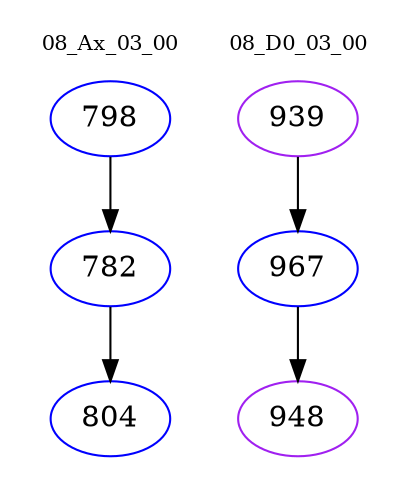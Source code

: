 digraph{
subgraph cluster_0 {
color = white
label = "08_Ax_03_00";
fontsize=10;
T0_798 [label="798", color="blue"]
T0_798 -> T0_782 [color="black"]
T0_782 [label="782", color="blue"]
T0_782 -> T0_804 [color="black"]
T0_804 [label="804", color="blue"]
}
subgraph cluster_1 {
color = white
label = "08_D0_03_00";
fontsize=10;
T1_939 [label="939", color="purple"]
T1_939 -> T1_967 [color="black"]
T1_967 [label="967", color="blue"]
T1_967 -> T1_948 [color="black"]
T1_948 [label="948", color="purple"]
}
}
